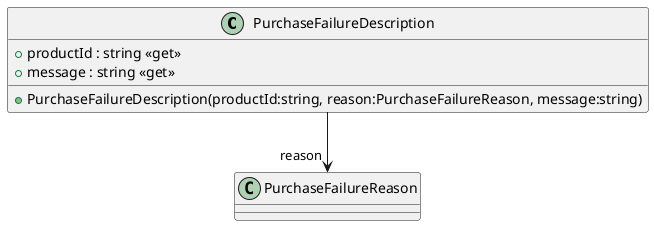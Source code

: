 @startuml
class PurchaseFailureDescription {
    + PurchaseFailureDescription(productId:string, reason:PurchaseFailureReason, message:string)
    + productId : string <<get>>
    + message : string <<get>>
}
PurchaseFailureDescription --> "reason" PurchaseFailureReason
@enduml
